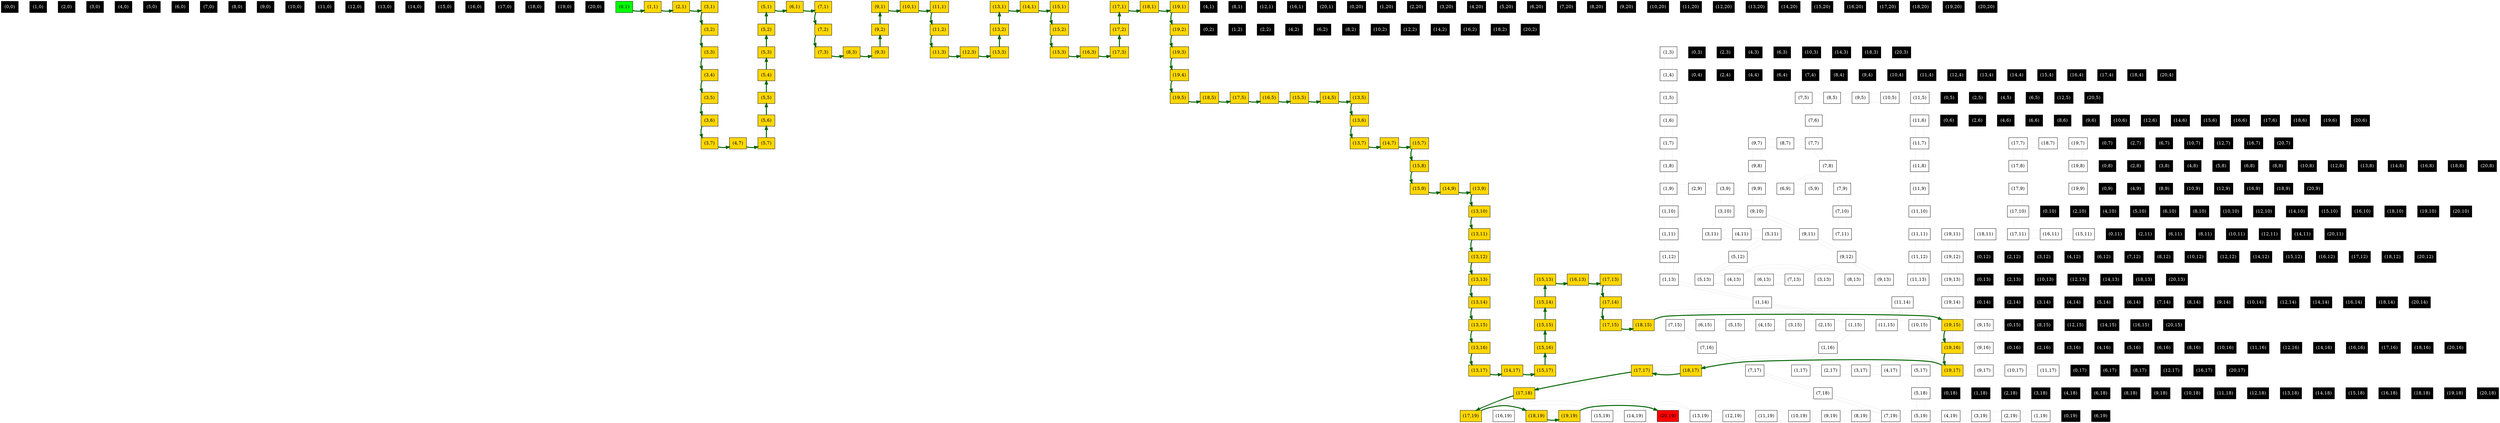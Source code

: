 digraph bfs_maze_path {
rankdir = TB;
node [shape = box, style = filled];
graph [nodesep = 0.5, ranksep = 0.5];

{ rank = same; node_0_0 [label="(0,0)", fillcolor="black", fontcolor="white"]; node_1_0 [label="(1,0)", fillcolor="black", fontcolor="white"]; node_2_0 [label="(2,0)", fillcolor="black", fontcolor="white"]; node_3_0 [label="(3,0)", fillcolor="black", fontcolor="white"]; node_4_0 [label="(4,0)", fillcolor="black", fontcolor="white"]; node_5_0 [label="(5,0)", fillcolor="black", fontcolor="white"]; node_6_0 [label="(6,0)", fillcolor="black", fontcolor="white"]; node_7_0 [label="(7,0)", fillcolor="black", fontcolor="white"]; node_8_0 [label="(8,0)", fillcolor="black", fontcolor="white"]; node_9_0 [label="(9,0)", fillcolor="black", fontcolor="white"]; node_10_0 [label="(10,0)", fillcolor="black", fontcolor="white"]; node_11_0 [label="(11,0)", fillcolor="black", fontcolor="white"]; node_12_0 [label="(12,0)", fillcolor="black", fontcolor="white"]; node_13_0 [label="(13,0)", fillcolor="black", fontcolor="white"]; node_14_0 [label="(14,0)", fillcolor="black", fontcolor="white"]; node_15_0 [label="(15,0)", fillcolor="black", fontcolor="white"]; node_16_0 [label="(16,0)", fillcolor="black", fontcolor="white"]; node_17_0 [label="(17,0)", fillcolor="black", fontcolor="white"]; node_18_0 [label="(18,0)", fillcolor="black", fontcolor="white"]; node_19_0 [label="(19,0)", fillcolor="black", fontcolor="white"]; node_20_0 [label="(20,0)", fillcolor="black", fontcolor="white"]; }
{ rank = same; node_0_1 [label="(0,1)", fillcolor="green", fontcolor="black"]; node_1_1 [label="(1,1)", fillcolor="gold", fontcolor="black"]; node_2_1 [label="(2,1)", fillcolor="gold", fontcolor="black"]; node_3_1 [label="(3,1)", fillcolor="gold", fontcolor="black"]; node_4_1 [label="(4,1)", fillcolor="black", fontcolor="white"]; node_5_1 [label="(5,1)", fillcolor="gold", fontcolor="black"]; node_6_1 [label="(6,1)", fillcolor="gold", fontcolor="black"]; node_7_1 [label="(7,1)", fillcolor="gold", fontcolor="black"]; node_8_1 [label="(8,1)", fillcolor="black", fontcolor="white"]; node_9_1 [label="(9,1)", fillcolor="gold", fontcolor="black"]; node_10_1 [label="(10,1)", fillcolor="gold", fontcolor="black"]; node_11_1 [label="(11,1)", fillcolor="gold", fontcolor="black"]; node_12_1 [label="(12,1)", fillcolor="black", fontcolor="white"]; node_13_1 [label="(13,1)", fillcolor="gold", fontcolor="black"]; node_14_1 [label="(14,1)", fillcolor="gold", fontcolor="black"]; node_15_1 [label="(15,1)", fillcolor="gold", fontcolor="black"]; node_16_1 [label="(16,1)", fillcolor="black", fontcolor="white"]; node_17_1 [label="(17,1)", fillcolor="gold", fontcolor="black"]; node_18_1 [label="(18,1)", fillcolor="gold", fontcolor="black"]; node_19_1 [label="(19,1)", fillcolor="gold", fontcolor="black"]; node_20_1 [label="(20,1)", fillcolor="black", fontcolor="white"]; }
{ rank = same; node_0_2 [label="(0,2)", fillcolor="black", fontcolor="white"]; node_1_2 [label="(1,2)", fillcolor="black", fontcolor="white"]; node_2_2 [label="(2,2)", fillcolor="black", fontcolor="white"]; node_3_2 [label="(3,2)", fillcolor="gold", fontcolor="black"]; node_4_2 [label="(4,2)", fillcolor="black", fontcolor="white"]; node_5_2 [label="(5,2)", fillcolor="gold", fontcolor="black"]; node_6_2 [label="(6,2)", fillcolor="black", fontcolor="white"]; node_7_2 [label="(7,2)", fillcolor="gold", fontcolor="black"]; node_8_2 [label="(8,2)", fillcolor="black", fontcolor="white"]; node_9_2 [label="(9,2)", fillcolor="gold", fontcolor="black"]; node_10_2 [label="(10,2)", fillcolor="black", fontcolor="white"]; node_11_2 [label="(11,2)", fillcolor="gold", fontcolor="black"]; node_12_2 [label="(12,2)", fillcolor="black", fontcolor="white"]; node_13_2 [label="(13,2)", fillcolor="gold", fontcolor="black"]; node_14_2 [label="(14,2)", fillcolor="black", fontcolor="white"]; node_15_2 [label="(15,2)", fillcolor="gold", fontcolor="black"]; node_16_2 [label="(16,2)", fillcolor="black", fontcolor="white"]; node_17_2 [label="(17,2)", fillcolor="gold", fontcolor="black"]; node_18_2 [label="(18,2)", fillcolor="black", fontcolor="white"]; node_19_2 [label="(19,2)", fillcolor="gold", fontcolor="black"]; node_20_2 [label="(20,2)", fillcolor="black", fontcolor="white"]; }
{ rank = same; node_0_3 [label="(0,3)", fillcolor="black", fontcolor="white"]; node_1_3 [label="(1,3)", fillcolor="white", fontcolor="black"]; node_2_3 [label="(2,3)", fillcolor="black", fontcolor="white"]; node_3_3 [label="(3,3)", fillcolor="gold", fontcolor="black"]; node_4_3 [label="(4,3)", fillcolor="black", fontcolor="white"]; node_5_3 [label="(5,3)", fillcolor="gold", fontcolor="black"]; node_6_3 [label="(6,3)", fillcolor="black", fontcolor="white"]; node_7_3 [label="(7,3)", fillcolor="gold", fontcolor="black"]; node_8_3 [label="(8,3)", fillcolor="gold", fontcolor="black"]; node_9_3 [label="(9,3)", fillcolor="gold", fontcolor="black"]; node_10_3 [label="(10,3)", fillcolor="black", fontcolor="white"]; node_11_3 [label="(11,3)", fillcolor="gold", fontcolor="black"]; node_12_3 [label="(12,3)", fillcolor="gold", fontcolor="black"]; node_13_3 [label="(13,3)", fillcolor="gold", fontcolor="black"]; node_14_3 [label="(14,3)", fillcolor="black", fontcolor="white"]; node_15_3 [label="(15,3)", fillcolor="gold", fontcolor="black"]; node_16_3 [label="(16,3)", fillcolor="gold", fontcolor="black"]; node_17_3 [label="(17,3)", fillcolor="gold", fontcolor="black"]; node_18_3 [label="(18,3)", fillcolor="black", fontcolor="white"]; node_19_3 [label="(19,3)", fillcolor="gold", fontcolor="black"]; node_20_3 [label="(20,3)", fillcolor="black", fontcolor="white"]; }
{ rank = same; node_0_4 [label="(0,4)", fillcolor="black", fontcolor="white"]; node_1_4 [label="(1,4)", fillcolor="white", fontcolor="black"]; node_2_4 [label="(2,4)", fillcolor="black", fontcolor="white"]; node_3_4 [label="(3,4)", fillcolor="gold", fontcolor="black"]; node_4_4 [label="(4,4)", fillcolor="black", fontcolor="white"]; node_5_4 [label="(5,4)", fillcolor="gold", fontcolor="black"]; node_6_4 [label="(6,4)", fillcolor="black", fontcolor="white"]; node_7_4 [label="(7,4)", fillcolor="black", fontcolor="white"]; node_8_4 [label="(8,4)", fillcolor="black", fontcolor="white"]; node_9_4 [label="(9,4)", fillcolor="black", fontcolor="white"]; node_10_4 [label="(10,4)", fillcolor="black", fontcolor="white"]; node_11_4 [label="(11,4)", fillcolor="black", fontcolor="white"]; node_12_4 [label="(12,4)", fillcolor="black", fontcolor="white"]; node_13_4 [label="(13,4)", fillcolor="black", fontcolor="white"]; node_14_4 [label="(14,4)", fillcolor="black", fontcolor="white"]; node_15_4 [label="(15,4)", fillcolor="black", fontcolor="white"]; node_16_4 [label="(16,4)", fillcolor="black", fontcolor="white"]; node_17_4 [label="(17,4)", fillcolor="black", fontcolor="white"]; node_18_4 [label="(18,4)", fillcolor="black", fontcolor="white"]; node_19_4 [label="(19,4)", fillcolor="gold", fontcolor="black"]; node_20_4 [label="(20,4)", fillcolor="black", fontcolor="white"]; }
{ rank = same; node_0_5 [label="(0,5)", fillcolor="black", fontcolor="white"]; node_1_5 [label="(1,5)", fillcolor="white", fontcolor="black"]; node_2_5 [label="(2,5)", fillcolor="black", fontcolor="white"]; node_3_5 [label="(3,5)", fillcolor="gold", fontcolor="black"]; node_4_5 [label="(4,5)", fillcolor="black", fontcolor="white"]; node_5_5 [label="(5,5)", fillcolor="gold", fontcolor="black"]; node_6_5 [label="(6,5)", fillcolor="black", fontcolor="white"]; node_7_5 [label="(7,5)", fillcolor="white", fontcolor="black"]; node_8_5 [label="(8,5)", fillcolor="white", fontcolor="black"]; node_9_5 [label="(9,5)", fillcolor="white", fontcolor="black"]; node_10_5 [label="(10,5)", fillcolor="white", fontcolor="black"]; node_11_5 [label="(11,5)", fillcolor="white", fontcolor="black"]; node_12_5 [label="(12,5)", fillcolor="black", fontcolor="white"]; node_13_5 [label="(13,5)", fillcolor="gold", fontcolor="black"]; node_14_5 [label="(14,5)", fillcolor="gold", fontcolor="black"]; node_15_5 [label="(15,5)", fillcolor="gold", fontcolor="black"]; node_16_5 [label="(16,5)", fillcolor="gold", fontcolor="black"]; node_17_5 [label="(17,5)", fillcolor="gold", fontcolor="black"]; node_18_5 [label="(18,5)", fillcolor="gold", fontcolor="black"]; node_19_5 [label="(19,5)", fillcolor="gold", fontcolor="black"]; node_20_5 [label="(20,5)", fillcolor="black", fontcolor="white"]; }
{ rank = same; node_0_6 [label="(0,6)", fillcolor="black", fontcolor="white"]; node_1_6 [label="(1,6)", fillcolor="white", fontcolor="black"]; node_2_6 [label="(2,6)", fillcolor="black", fontcolor="white"]; node_3_6 [label="(3,6)", fillcolor="gold", fontcolor="black"]; node_4_6 [label="(4,6)", fillcolor="black", fontcolor="white"]; node_5_6 [label="(5,6)", fillcolor="gold", fontcolor="black"]; node_6_6 [label="(6,6)", fillcolor="black", fontcolor="white"]; node_7_6 [label="(7,6)", fillcolor="white", fontcolor="black"]; node_8_6 [label="(8,6)", fillcolor="black", fontcolor="white"]; node_9_6 [label="(9,6)", fillcolor="black", fontcolor="white"]; node_10_6 [label="(10,6)", fillcolor="black", fontcolor="white"]; node_11_6 [label="(11,6)", fillcolor="white", fontcolor="black"]; node_12_6 [label="(12,6)", fillcolor="black", fontcolor="white"]; node_13_6 [label="(13,6)", fillcolor="gold", fontcolor="black"]; node_14_6 [label="(14,6)", fillcolor="black", fontcolor="white"]; node_15_6 [label="(15,6)", fillcolor="black", fontcolor="white"]; node_16_6 [label="(16,6)", fillcolor="black", fontcolor="white"]; node_17_6 [label="(17,6)", fillcolor="black", fontcolor="white"]; node_18_6 [label="(18,6)", fillcolor="black", fontcolor="white"]; node_19_6 [label="(19,6)", fillcolor="black", fontcolor="white"]; node_20_6 [label="(20,6)", fillcolor="black", fontcolor="white"]; }
{ rank = same; node_0_7 [label="(0,7)", fillcolor="black", fontcolor="white"]; node_1_7 [label="(1,7)", fillcolor="white", fontcolor="black"]; node_2_7 [label="(2,7)", fillcolor="black", fontcolor="white"]; node_3_7 [label="(3,7)", fillcolor="gold", fontcolor="black"]; node_4_7 [label="(4,7)", fillcolor="gold", fontcolor="black"]; node_5_7 [label="(5,7)", fillcolor="gold", fontcolor="black"]; node_6_7 [label="(6,7)", fillcolor="black", fontcolor="white"]; node_7_7 [label="(7,7)", fillcolor="white", fontcolor="black"]; node_8_7 [label="(8,7)", fillcolor="white", fontcolor="black"]; node_9_7 [label="(9,7)", fillcolor="white", fontcolor="black"]; node_10_7 [label="(10,7)", fillcolor="black", fontcolor="white"]; node_11_7 [label="(11,7)", fillcolor="white", fontcolor="black"]; node_12_7 [label="(12,7)", fillcolor="black", fontcolor="white"]; node_13_7 [label="(13,7)", fillcolor="gold", fontcolor="black"]; node_14_7 [label="(14,7)", fillcolor="gold", fontcolor="black"]; node_15_7 [label="(15,7)", fillcolor="gold", fontcolor="black"]; node_16_7 [label="(16,7)", fillcolor="black", fontcolor="white"]; node_17_7 [label="(17,7)", fillcolor="white", fontcolor="black"]; node_18_7 [label="(18,7)", fillcolor="white", fontcolor="black"]; node_19_7 [label="(19,7)", fillcolor="white", fontcolor="black"]; node_20_7 [label="(20,7)", fillcolor="black", fontcolor="white"]; }
{ rank = same; node_0_8 [label="(0,8)", fillcolor="black", fontcolor="white"]; node_1_8 [label="(1,8)", fillcolor="white", fontcolor="black"]; node_2_8 [label="(2,8)", fillcolor="black", fontcolor="white"]; node_3_8 [label="(3,8)", fillcolor="black", fontcolor="white"]; node_4_8 [label="(4,8)", fillcolor="black", fontcolor="white"]; node_5_8 [label="(5,8)", fillcolor="black", fontcolor="white"]; node_6_8 [label="(6,8)", fillcolor="black", fontcolor="white"]; node_7_8 [label="(7,8)", fillcolor="white", fontcolor="black"]; node_8_8 [label="(8,8)", fillcolor="black", fontcolor="white"]; node_9_8 [label="(9,8)", fillcolor="white", fontcolor="black"]; node_10_8 [label="(10,8)", fillcolor="black", fontcolor="white"]; node_11_8 [label="(11,8)", fillcolor="white", fontcolor="black"]; node_12_8 [label="(12,8)", fillcolor="black", fontcolor="white"]; node_13_8 [label="(13,8)", fillcolor="black", fontcolor="white"]; node_14_8 [label="(14,8)", fillcolor="black", fontcolor="white"]; node_15_8 [label="(15,8)", fillcolor="gold", fontcolor="black"]; node_16_8 [label="(16,8)", fillcolor="black", fontcolor="white"]; node_17_8 [label="(17,8)", fillcolor="white", fontcolor="black"]; node_18_8 [label="(18,8)", fillcolor="black", fontcolor="white"]; node_19_8 [label="(19,8)", fillcolor="white", fontcolor="black"]; node_20_8 [label="(20,8)", fillcolor="black", fontcolor="white"]; }
{ rank = same; node_0_9 [label="(0,9)", fillcolor="black", fontcolor="white"]; node_1_9 [label="(1,9)", fillcolor="white", fontcolor="black"]; node_2_9 [label="(2,9)", fillcolor="white", fontcolor="black"]; node_3_9 [label="(3,9)", fillcolor="white", fontcolor="black"]; node_4_9 [label="(4,9)", fillcolor="black", fontcolor="white"]; node_5_9 [label="(5,9)", fillcolor="white", fontcolor="black"]; node_6_9 [label="(6,9)", fillcolor="white", fontcolor="black"]; node_7_9 [label="(7,9)", fillcolor="white", fontcolor="black"]; node_8_9 [label="(8,9)", fillcolor="black", fontcolor="white"]; node_9_9 [label="(9,9)", fillcolor="white", fontcolor="black"]; node_10_9 [label="(10,9)", fillcolor="black", fontcolor="white"]; node_11_9 [label="(11,9)", fillcolor="white", fontcolor="black"]; node_12_9 [label="(12,9)", fillcolor="black", fontcolor="white"]; node_13_9 [label="(13,9)", fillcolor="gold", fontcolor="black"]; node_14_9 [label="(14,9)", fillcolor="gold", fontcolor="black"]; node_15_9 [label="(15,9)", fillcolor="gold", fontcolor="black"]; node_16_9 [label="(16,9)", fillcolor="black", fontcolor="white"]; node_17_9 [label="(17,9)", fillcolor="white", fontcolor="black"]; node_18_9 [label="(18,9)", fillcolor="black", fontcolor="white"]; node_19_9 [label="(19,9)", fillcolor="white", fontcolor="black"]; node_20_9 [label="(20,9)", fillcolor="black", fontcolor="white"]; }
{ rank = same; node_0_10 [label="(0,10)", fillcolor="black", fontcolor="white"]; node_1_10 [label="(1,10)", fillcolor="white", fontcolor="black"]; node_2_10 [label="(2,10)", fillcolor="black", fontcolor="white"]; node_3_10 [label="(3,10)", fillcolor="white", fontcolor="black"]; node_4_10 [label="(4,10)", fillcolor="black", fontcolor="white"]; node_5_10 [label="(5,10)", fillcolor="black", fontcolor="white"]; node_6_10 [label="(6,10)", fillcolor="black", fontcolor="white"]; node_7_10 [label="(7,10)", fillcolor="white", fontcolor="black"]; node_8_10 [label="(8,10)", fillcolor="black", fontcolor="white"]; node_9_10 [label="(9,10)", fillcolor="white", fontcolor="black"]; node_10_10 [label="(10,10)", fillcolor="black", fontcolor="white"]; node_11_10 [label="(11,10)", fillcolor="white", fontcolor="black"]; node_12_10 [label="(12,10)", fillcolor="black", fontcolor="white"]; node_13_10 [label="(13,10)", fillcolor="gold", fontcolor="black"]; node_14_10 [label="(14,10)", fillcolor="black", fontcolor="white"]; node_15_10 [label="(15,10)", fillcolor="black", fontcolor="white"]; node_16_10 [label="(16,10)", fillcolor="black", fontcolor="white"]; node_17_10 [label="(17,10)", fillcolor="white", fontcolor="black"]; node_18_10 [label="(18,10)", fillcolor="black", fontcolor="white"]; node_19_10 [label="(19,10)", fillcolor="black", fontcolor="white"]; node_20_10 [label="(20,10)", fillcolor="black", fontcolor="white"]; }
{ rank = same; node_0_11 [label="(0,11)", fillcolor="black", fontcolor="white"]; node_1_11 [label="(1,11)", fillcolor="white", fontcolor="black"]; node_2_11 [label="(2,11)", fillcolor="black", fontcolor="white"]; node_3_11 [label="(3,11)", fillcolor="white", fontcolor="black"]; node_4_11 [label="(4,11)", fillcolor="white", fontcolor="black"]; node_5_11 [label="(5,11)", fillcolor="white", fontcolor="black"]; node_6_11 [label="(6,11)", fillcolor="black", fontcolor="white"]; node_7_11 [label="(7,11)", fillcolor="white", fontcolor="black"]; node_8_11 [label="(8,11)", fillcolor="black", fontcolor="white"]; node_9_11 [label="(9,11)", fillcolor="white", fontcolor="black"]; node_10_11 [label="(10,11)", fillcolor="black", fontcolor="white"]; node_11_11 [label="(11,11)", fillcolor="white", fontcolor="black"]; node_12_11 [label="(12,11)", fillcolor="black", fontcolor="white"]; node_13_11 [label="(13,11)", fillcolor="gold", fontcolor="black"]; node_14_11 [label="(14,11)", fillcolor="black", fontcolor="white"]; node_15_11 [label="(15,11)", fillcolor="white", fontcolor="black"]; node_16_11 [label="(16,11)", fillcolor="white", fontcolor="black"]; node_17_11 [label="(17,11)", fillcolor="white", fontcolor="black"]; node_18_11 [label="(18,11)", fillcolor="white", fontcolor="black"]; node_19_11 [label="(19,11)", fillcolor="white", fontcolor="black"]; node_20_11 [label="(20,11)", fillcolor="black", fontcolor="white"]; }
{ rank = same; node_0_12 [label="(0,12)", fillcolor="black", fontcolor="white"]; node_1_12 [label="(1,12)", fillcolor="white", fontcolor="black"]; node_2_12 [label="(2,12)", fillcolor="black", fontcolor="white"]; node_3_12 [label="(3,12)", fillcolor="black", fontcolor="white"]; node_4_12 [label="(4,12)", fillcolor="black", fontcolor="white"]; node_5_12 [label="(5,12)", fillcolor="white", fontcolor="black"]; node_6_12 [label="(6,12)", fillcolor="black", fontcolor="white"]; node_7_12 [label="(7,12)", fillcolor="black", fontcolor="white"]; node_8_12 [label="(8,12)", fillcolor="black", fontcolor="white"]; node_9_12 [label="(9,12)", fillcolor="white", fontcolor="black"]; node_10_12 [label="(10,12)", fillcolor="black", fontcolor="white"]; node_11_12 [label="(11,12)", fillcolor="white", fontcolor="black"]; node_12_12 [label="(12,12)", fillcolor="black", fontcolor="white"]; node_13_12 [label="(13,12)", fillcolor="gold", fontcolor="black"]; node_14_12 [label="(14,12)", fillcolor="black", fontcolor="white"]; node_15_12 [label="(15,12)", fillcolor="black", fontcolor="white"]; node_16_12 [label="(16,12)", fillcolor="black", fontcolor="white"]; node_17_12 [label="(17,12)", fillcolor="black", fontcolor="white"]; node_18_12 [label="(18,12)", fillcolor="black", fontcolor="white"]; node_19_12 [label="(19,12)", fillcolor="white", fontcolor="black"]; node_20_12 [label="(20,12)", fillcolor="black", fontcolor="white"]; }
{ rank = same; node_0_13 [label="(0,13)", fillcolor="black", fontcolor="white"]; node_1_13 [label="(1,13)", fillcolor="white", fontcolor="black"]; node_2_13 [label="(2,13)", fillcolor="black", fontcolor="white"]; node_3_13 [label="(3,13)", fillcolor="white", fontcolor="black"]; node_4_13 [label="(4,13)", fillcolor="white", fontcolor="black"]; node_5_13 [label="(5,13)", fillcolor="white", fontcolor="black"]; node_6_13 [label="(6,13)", fillcolor="white", fontcolor="black"]; node_7_13 [label="(7,13)", fillcolor="white", fontcolor="black"]; node_8_13 [label="(8,13)", fillcolor="white", fontcolor="black"]; node_9_13 [label="(9,13)", fillcolor="white", fontcolor="black"]; node_10_13 [label="(10,13)", fillcolor="black", fontcolor="white"]; node_11_13 [label="(11,13)", fillcolor="white", fontcolor="black"]; node_12_13 [label="(12,13)", fillcolor="black", fontcolor="white"]; node_13_13 [label="(13,13)", fillcolor="gold", fontcolor="black"]; node_14_13 [label="(14,13)", fillcolor="black", fontcolor="white"]; node_15_13 [label="(15,13)", fillcolor="gold", fontcolor="black"]; node_16_13 [label="(16,13)", fillcolor="gold", fontcolor="black"]; node_17_13 [label="(17,13)", fillcolor="gold", fontcolor="black"]; node_18_13 [label="(18,13)", fillcolor="black", fontcolor="white"]; node_19_13 [label="(19,13)", fillcolor="white", fontcolor="black"]; node_20_13 [label="(20,13)", fillcolor="black", fontcolor="white"]; }
{ rank = same; node_0_14 [label="(0,14)", fillcolor="black", fontcolor="white"]; node_1_14 [label="(1,14)", fillcolor="white", fontcolor="black"]; node_2_14 [label="(2,14)", fillcolor="black", fontcolor="white"]; node_3_14 [label="(3,14)", fillcolor="black", fontcolor="white"]; node_4_14 [label="(4,14)", fillcolor="black", fontcolor="white"]; node_5_14 [label="(5,14)", fillcolor="black", fontcolor="white"]; node_6_14 [label="(6,14)", fillcolor="black", fontcolor="white"]; node_7_14 [label="(7,14)", fillcolor="black", fontcolor="white"]; node_8_14 [label="(8,14)", fillcolor="black", fontcolor="white"]; node_9_14 [label="(9,14)", fillcolor="black", fontcolor="white"]; node_10_14 [label="(10,14)", fillcolor="black", fontcolor="white"]; node_11_14 [label="(11,14)", fillcolor="white", fontcolor="black"]; node_12_14 [label="(12,14)", fillcolor="black", fontcolor="white"]; node_13_14 [label="(13,14)", fillcolor="gold", fontcolor="black"]; node_14_14 [label="(14,14)", fillcolor="black", fontcolor="white"]; node_15_14 [label="(15,14)", fillcolor="gold", fontcolor="black"]; node_16_14 [label="(16,14)", fillcolor="black", fontcolor="white"]; node_17_14 [label="(17,14)", fillcolor="gold", fontcolor="black"]; node_18_14 [label="(18,14)", fillcolor="black", fontcolor="white"]; node_19_14 [label="(19,14)", fillcolor="white", fontcolor="black"]; node_20_14 [label="(20,14)", fillcolor="black", fontcolor="white"]; }
{ rank = same; node_0_15 [label="(0,15)", fillcolor="black", fontcolor="white"]; node_1_15 [label="(1,15)", fillcolor="white", fontcolor="black"]; node_2_15 [label="(2,15)", fillcolor="white", fontcolor="black"]; node_3_15 [label="(3,15)", fillcolor="white", fontcolor="black"]; node_4_15 [label="(4,15)", fillcolor="white", fontcolor="black"]; node_5_15 [label="(5,15)", fillcolor="white", fontcolor="black"]; node_6_15 [label="(6,15)", fillcolor="white", fontcolor="black"]; node_7_15 [label="(7,15)", fillcolor="white", fontcolor="black"]; node_8_15 [label="(8,15)", fillcolor="black", fontcolor="white"]; node_9_15 [label="(9,15)", fillcolor="white", fontcolor="black"]; node_10_15 [label="(10,15)", fillcolor="white", fontcolor="black"]; node_11_15 [label="(11,15)", fillcolor="white", fontcolor="black"]; node_12_15 [label="(12,15)", fillcolor="black", fontcolor="white"]; node_13_15 [label="(13,15)", fillcolor="gold", fontcolor="black"]; node_14_15 [label="(14,15)", fillcolor="black", fontcolor="white"]; node_15_15 [label="(15,15)", fillcolor="gold", fontcolor="black"]; node_16_15 [label="(16,15)", fillcolor="black", fontcolor="white"]; node_17_15 [label="(17,15)", fillcolor="gold", fontcolor="black"]; node_18_15 [label="(18,15)", fillcolor="gold", fontcolor="black"]; node_19_15 [label="(19,15)", fillcolor="gold", fontcolor="black"]; node_20_15 [label="(20,15)", fillcolor="black", fontcolor="white"]; }
{ rank = same; node_0_16 [label="(0,16)", fillcolor="black", fontcolor="white"]; node_1_16 [label="(1,16)", fillcolor="white", fontcolor="black"]; node_2_16 [label="(2,16)", fillcolor="black", fontcolor="white"]; node_3_16 [label="(3,16)", fillcolor="black", fontcolor="white"]; node_4_16 [label="(4,16)", fillcolor="black", fontcolor="white"]; node_5_16 [label="(5,16)", fillcolor="black", fontcolor="white"]; node_6_16 [label="(6,16)", fillcolor="black", fontcolor="white"]; node_7_16 [label="(7,16)", fillcolor="white", fontcolor="black"]; node_8_16 [label="(8,16)", fillcolor="black", fontcolor="white"]; node_9_16 [label="(9,16)", fillcolor="white", fontcolor="black"]; node_10_16 [label="(10,16)", fillcolor="black", fontcolor="white"]; node_11_16 [label="(11,16)", fillcolor="black", fontcolor="white"]; node_12_16 [label="(12,16)", fillcolor="black", fontcolor="white"]; node_13_16 [label="(13,16)", fillcolor="gold", fontcolor="black"]; node_14_16 [label="(14,16)", fillcolor="black", fontcolor="white"]; node_15_16 [label="(15,16)", fillcolor="gold", fontcolor="black"]; node_16_16 [label="(16,16)", fillcolor="black", fontcolor="white"]; node_17_16 [label="(17,16)", fillcolor="black", fontcolor="white"]; node_18_16 [label="(18,16)", fillcolor="black", fontcolor="white"]; node_19_16 [label="(19,16)", fillcolor="gold", fontcolor="black"]; node_20_16 [label="(20,16)", fillcolor="black", fontcolor="white"]; }
{ rank = same; node_0_17 [label="(0,17)", fillcolor="black", fontcolor="white"]; node_1_17 [label="(1,17)", fillcolor="white", fontcolor="black"]; node_2_17 [label="(2,17)", fillcolor="white", fontcolor="black"]; node_3_17 [label="(3,17)", fillcolor="white", fontcolor="black"]; node_4_17 [label="(4,17)", fillcolor="white", fontcolor="black"]; node_5_17 [label="(5,17)", fillcolor="white", fontcolor="black"]; node_6_17 [label="(6,17)", fillcolor="black", fontcolor="white"]; node_7_17 [label="(7,17)", fillcolor="white", fontcolor="black"]; node_8_17 [label="(8,17)", fillcolor="black", fontcolor="white"]; node_9_17 [label="(9,17)", fillcolor="white", fontcolor="black"]; node_10_17 [label="(10,17)", fillcolor="white", fontcolor="black"]; node_11_17 [label="(11,17)", fillcolor="white", fontcolor="black"]; node_12_17 [label="(12,17)", fillcolor="black", fontcolor="white"]; node_13_17 [label="(13,17)", fillcolor="gold", fontcolor="black"]; node_14_17 [label="(14,17)", fillcolor="gold", fontcolor="black"]; node_15_17 [label="(15,17)", fillcolor="gold", fontcolor="black"]; node_16_17 [label="(16,17)", fillcolor="black", fontcolor="white"]; node_17_17 [label="(17,17)", fillcolor="gold", fontcolor="black"]; node_18_17 [label="(18,17)", fillcolor="gold", fontcolor="black"]; node_19_17 [label="(19,17)", fillcolor="gold", fontcolor="black"]; node_20_17 [label="(20,17)", fillcolor="black", fontcolor="white"]; }
{ rank = same; node_0_18 [label="(0,18)", fillcolor="black", fontcolor="white"]; node_1_18 [label="(1,18)", fillcolor="black", fontcolor="white"]; node_2_18 [label="(2,18)", fillcolor="black", fontcolor="white"]; node_3_18 [label="(3,18)", fillcolor="black", fontcolor="white"]; node_4_18 [label="(4,18)", fillcolor="black", fontcolor="white"]; node_5_18 [label="(5,18)", fillcolor="white", fontcolor="black"]; node_6_18 [label="(6,18)", fillcolor="black", fontcolor="white"]; node_7_18 [label="(7,18)", fillcolor="white", fontcolor="black"]; node_8_18 [label="(8,18)", fillcolor="black", fontcolor="white"]; node_9_18 [label="(9,18)", fillcolor="black", fontcolor="white"]; node_10_18 [label="(10,18)", fillcolor="black", fontcolor="white"]; node_11_18 [label="(11,18)", fillcolor="black", fontcolor="white"]; node_12_18 [label="(12,18)", fillcolor="black", fontcolor="white"]; node_13_18 [label="(13,18)", fillcolor="black", fontcolor="white"]; node_14_18 [label="(14,18)", fillcolor="black", fontcolor="white"]; node_15_18 [label="(15,18)", fillcolor="black", fontcolor="white"]; node_16_18 [label="(16,18)", fillcolor="black", fontcolor="white"]; node_17_18 [label="(17,18)", fillcolor="gold", fontcolor="black"]; node_18_18 [label="(18,18)", fillcolor="black", fontcolor="white"]; node_19_18 [label="(19,18)", fillcolor="black", fontcolor="white"]; node_20_18 [label="(20,18)", fillcolor="black", fontcolor="white"]; }
{ rank = same; node_0_19 [label="(0,19)", fillcolor="black", fontcolor="white"]; node_1_19 [label="(1,19)", fillcolor="white", fontcolor="black"]; node_2_19 [label="(2,19)", fillcolor="white", fontcolor="black"]; node_3_19 [label="(3,19)", fillcolor="white", fontcolor="black"]; node_4_19 [label="(4,19)", fillcolor="white", fontcolor="black"]; node_5_19 [label="(5,19)", fillcolor="white", fontcolor="black"]; node_6_19 [label="(6,19)", fillcolor="black", fontcolor="white"]; node_7_19 [label="(7,19)", fillcolor="white", fontcolor="black"]; node_8_19 [label="(8,19)", fillcolor="white", fontcolor="black"]; node_9_19 [label="(9,19)", fillcolor="white", fontcolor="black"]; node_10_19 [label="(10,19)", fillcolor="white", fontcolor="black"]; node_11_19 [label="(11,19)", fillcolor="white", fontcolor="black"]; node_12_19 [label="(12,19)", fillcolor="white", fontcolor="black"]; node_13_19 [label="(13,19)", fillcolor="white", fontcolor="black"]; node_14_19 [label="(14,19)", fillcolor="white", fontcolor="black"]; node_15_19 [label="(15,19)", fillcolor="white", fontcolor="black"]; node_16_19 [label="(16,19)", fillcolor="white", fontcolor="black"]; node_17_19 [label="(17,19)", fillcolor="gold", fontcolor="black"]; node_18_19 [label="(18,19)", fillcolor="gold", fontcolor="black"]; node_19_19 [label="(19,19)", fillcolor="gold", fontcolor="black"]; node_20_19 [label="(20,19)", fillcolor="red", fontcolor="black"]; }
{ rank = same; node_0_20 [label="(0,20)", fillcolor="black", fontcolor="white"]; node_1_20 [label="(1,20)", fillcolor="black", fontcolor="white"]; node_2_20 [label="(2,20)", fillcolor="black", fontcolor="white"]; node_3_20 [label="(3,20)", fillcolor="black", fontcolor="white"]; node_4_20 [label="(4,20)", fillcolor="black", fontcolor="white"]; node_5_20 [label="(5,20)", fillcolor="black", fontcolor="white"]; node_6_20 [label="(6,20)", fillcolor="black", fontcolor="white"]; node_7_20 [label="(7,20)", fillcolor="black", fontcolor="white"]; node_8_20 [label="(8,20)", fillcolor="black", fontcolor="white"]; node_9_20 [label="(9,20)", fillcolor="black", fontcolor="white"]; node_10_20 [label="(10,20)", fillcolor="black", fontcolor="white"]; node_11_20 [label="(11,20)", fillcolor="black", fontcolor="white"]; node_12_20 [label="(12,20)", fillcolor="black", fontcolor="white"]; node_13_20 [label="(13,20)", fillcolor="black", fontcolor="white"]; node_14_20 [label="(14,20)", fillcolor="black", fontcolor="white"]; node_15_20 [label="(15,20)", fillcolor="black", fontcolor="white"]; node_16_20 [label="(16,20)", fillcolor="black", fontcolor="white"]; node_17_20 [label="(17,20)", fillcolor="black", fontcolor="white"]; node_18_20 [label="(18,20)", fillcolor="black", fontcolor="white"]; node_19_20 [label="(19,20)", fillcolor="black", fontcolor="white"]; node_20_20 [label="(20,20)", fillcolor="black", fontcolor="white"]; }

edge [color="darkgreen", penwidth=3.0, dir="forward"];
node_0_1 -> node_1_1;
node_1_1 -> node_2_1;
node_2_1 -> node_3_1;
node_3_1 -> node_3_2;
node_3_2 -> node_3_3;
node_3_3 -> node_3_4;
node_3_4 -> node_3_5;
node_3_5 -> node_3_6;
node_3_6 -> node_3_7;
node_3_7 -> node_4_7;
node_4_7 -> node_5_7;
node_5_7 -> node_5_6;
node_5_6 -> node_5_5;
node_5_5 -> node_5_4;
node_5_4 -> node_5_3;
node_5_3 -> node_5_2;
node_5_2 -> node_5_1;
node_5_1 -> node_6_1;
node_6_1 -> node_7_1;
node_7_1 -> node_7_2;
node_7_2 -> node_7_3;
node_7_3 -> node_8_3;
node_8_3 -> node_9_3;
node_9_3 -> node_9_2;
node_9_2 -> node_9_1;
node_9_1 -> node_10_1;
node_10_1 -> node_11_1;
node_11_1 -> node_11_2;
node_11_2 -> node_11_3;
node_11_3 -> node_12_3;
node_12_3 -> node_13_3;
node_13_3 -> node_13_2;
node_13_2 -> node_13_1;
node_13_1 -> node_14_1;
node_14_1 -> node_15_1;
node_15_1 -> node_15_2;
node_15_2 -> node_15_3;
node_15_3 -> node_16_3;
node_16_3 -> node_17_3;
node_17_3 -> node_17_2;
node_17_2 -> node_17_1;
node_17_1 -> node_18_1;
node_18_1 -> node_19_1;
node_19_1 -> node_19_2;
node_19_2 -> node_19_3;
node_19_3 -> node_19_4;
node_19_4 -> node_19_5;
node_19_5 -> node_18_5;
node_18_5 -> node_17_5;
node_17_5 -> node_16_5;
node_16_5 -> node_15_5;
node_15_5 -> node_14_5;
node_14_5 -> node_13_5;
node_13_5 -> node_13_6;
node_13_6 -> node_13_7;
node_13_7 -> node_14_7;
node_14_7 -> node_15_7;
node_15_7 -> node_15_8;
node_15_8 -> node_15_9;
node_15_9 -> node_14_9;
node_14_9 -> node_13_9;
node_13_9 -> node_13_10;
node_13_10 -> node_13_11;
node_13_11 -> node_13_12;
node_13_12 -> node_13_13;
node_13_13 -> node_13_14;
node_13_14 -> node_13_15;
node_13_15 -> node_13_16;
node_13_16 -> node_13_17;
node_13_17 -> node_14_17;
node_14_17 -> node_15_17;
node_15_17 -> node_15_16;
node_15_16 -> node_15_15;
node_15_15 -> node_15_14;
node_15_14 -> node_15_13;
node_15_13 -> node_16_13;
node_16_13 -> node_17_13;
node_17_13 -> node_17_14;
node_17_14 -> node_17_15;
node_17_15 -> node_18_15;
node_18_15 -> node_19_15;
node_19_15 -> node_19_16;
node_19_16 -> node_19_17;
node_19_17 -> node_18_17;
node_18_17 -> node_17_17;
node_17_17 -> node_17_18;
node_17_18 -> node_17_19;
node_17_19 -> node_18_19;
node_18_19 -> node_19_19;
node_19_19 -> node_20_19;
edge [color="lightgray", penwidth=0.5, dir="none"];
node_0_1 -> node_1_1;
node_1_1 -> node_2_1;
node_1_1 -> node_0_1;
node_2_1 -> node_3_1;
node_2_1 -> node_1_1;
node_3_1 -> node_3_2;
node_3_1 -> node_2_1;
node_5_1 -> node_6_1;
node_5_1 -> node_5_2;
node_6_1 -> node_7_1;
node_6_1 -> node_5_1;
node_7_1 -> node_7_2;
node_7_1 -> node_6_1;
node_9_1 -> node_10_1;
node_9_1 -> node_9_2;
node_10_1 -> node_11_1;
node_10_1 -> node_9_1;
node_11_1 -> node_11_2;
node_11_1 -> node_10_1;
node_13_1 -> node_14_1;
node_13_1 -> node_13_2;
node_14_1 -> node_15_1;
node_14_1 -> node_13_1;
node_15_1 -> node_15_2;
node_15_1 -> node_14_1;
node_17_1 -> node_18_1;
node_17_1 -> node_17_2;
node_18_1 -> node_19_1;
node_18_1 -> node_17_1;
node_19_1 -> node_19_2;
node_19_1 -> node_18_1;
node_3_2 -> node_3_1;
node_3_2 -> node_3_3;
node_5_2 -> node_5_1;
node_5_2 -> node_5_3;
node_7_2 -> node_7_1;
node_7_2 -> node_7_3;
node_9_2 -> node_9_1;
node_9_2 -> node_9_3;
node_11_2 -> node_11_1;
node_11_2 -> node_11_3;
node_13_2 -> node_13_1;
node_13_2 -> node_13_3;
node_15_2 -> node_15_1;
node_15_2 -> node_15_3;
node_17_2 -> node_17_1;
node_17_2 -> node_17_3;
node_19_2 -> node_19_1;
node_19_2 -> node_19_3;
node_1_3 -> node_1_4;
node_3_3 -> node_3_2;
node_3_3 -> node_3_4;
node_5_3 -> node_5_2;
node_5_3 -> node_5_4;
node_7_3 -> node_7_2;
node_7_3 -> node_8_3;
node_8_3 -> node_9_3;
node_8_3 -> node_7_3;
node_9_3 -> node_9_2;
node_9_3 -> node_8_3;
node_11_3 -> node_11_2;
node_11_3 -> node_12_3;
node_12_3 -> node_13_3;
node_12_3 -> node_11_3;
node_13_3 -> node_13_2;
node_13_3 -> node_12_3;
node_15_3 -> node_15_2;
node_15_3 -> node_16_3;
node_16_3 -> node_17_3;
node_16_3 -> node_15_3;
node_17_3 -> node_17_2;
node_17_3 -> node_16_3;
node_19_3 -> node_19_2;
node_19_3 -> node_19_4;
node_1_4 -> node_1_3;
node_1_4 -> node_1_5;
node_3_4 -> node_3_3;
node_3_4 -> node_3_5;
node_5_4 -> node_5_3;
node_5_4 -> node_5_5;
node_19_4 -> node_19_3;
node_19_4 -> node_19_5;
node_1_5 -> node_1_4;
node_1_5 -> node_1_6;
node_3_5 -> node_3_4;
node_3_5 -> node_3_6;
node_5_5 -> node_5_4;
node_5_5 -> node_5_6;
node_7_5 -> node_8_5;
node_7_5 -> node_7_6;
node_8_5 -> node_9_5;
node_8_5 -> node_7_5;
node_9_5 -> node_10_5;
node_9_5 -> node_8_5;
node_10_5 -> node_11_5;
node_10_5 -> node_9_5;
node_11_5 -> node_11_6;
node_11_5 -> node_10_5;
node_13_5 -> node_14_5;
node_13_5 -> node_13_6;
node_14_5 -> node_15_5;
node_14_5 -> node_13_5;
node_15_5 -> node_16_5;
node_15_5 -> node_14_5;
node_16_5 -> node_17_5;
node_16_5 -> node_15_5;
node_17_5 -> node_18_5;
node_17_5 -> node_16_5;
node_18_5 -> node_19_5;
node_18_5 -> node_17_5;
node_19_5 -> node_19_4;
node_19_5 -> node_18_5;
node_1_6 -> node_1_5;
node_1_6 -> node_1_7;
node_3_6 -> node_3_5;
node_3_6 -> node_3_7;
node_5_6 -> node_5_5;
node_5_6 -> node_5_7;
node_7_6 -> node_7_5;
node_7_6 -> node_7_7;
node_11_6 -> node_11_5;
node_11_6 -> node_11_7;
node_13_6 -> node_13_5;
node_13_6 -> node_13_7;
node_1_7 -> node_1_6;
node_1_7 -> node_1_8;
node_3_7 -> node_3_6;
node_3_7 -> node_4_7;
node_4_7 -> node_5_7;
node_4_7 -> node_3_7;
node_5_7 -> node_5_6;
node_5_7 -> node_4_7;
node_7_7 -> node_7_6;
node_7_7 -> node_8_7;
node_7_7 -> node_7_8;
node_8_7 -> node_9_7;
node_8_7 -> node_7_7;
node_9_7 -> node_9_8;
node_9_7 -> node_8_7;
node_11_7 -> node_11_6;
node_11_7 -> node_11_8;
node_13_7 -> node_13_6;
node_13_7 -> node_14_7;
node_14_7 -> node_15_7;
node_14_7 -> node_13_7;
node_15_7 -> node_15_8;
node_15_7 -> node_14_7;
node_17_7 -> node_18_7;
node_17_7 -> node_17_8;
node_18_7 -> node_19_7;
node_18_7 -> node_17_7;
node_19_7 -> node_19_8;
node_19_7 -> node_18_7;
node_1_8 -> node_1_7;
node_1_8 -> node_1_9;
node_7_8 -> node_7_7;
node_7_8 -> node_7_9;
node_9_8 -> node_9_7;
node_9_8 -> node_9_9;
node_11_8 -> node_11_7;
node_11_8 -> node_11_9;
node_15_8 -> node_15_7;
node_15_8 -> node_15_9;
node_17_8 -> node_17_7;
node_17_8 -> node_17_9;
node_19_8 -> node_19_7;
node_19_8 -> node_19_9;
node_1_9 -> node_1_8;
node_1_9 -> node_2_9;
node_1_9 -> node_1_10;
node_2_9 -> node_3_9;
node_2_9 -> node_1_9;
node_3_9 -> node_3_10;
node_3_9 -> node_2_9;
node_5_9 -> node_6_9;
node_6_9 -> node_7_9;
node_6_9 -> node_5_9;
node_7_9 -> node_7_8;
node_7_9 -> node_7_10;
node_7_9 -> node_6_9;
node_9_9 -> node_9_8;
node_9_9 -> node_9_10;
node_11_9 -> node_11_8;
node_11_9 -> node_11_10;
node_13_9 -> node_14_9;
node_13_9 -> node_13_10;
node_14_9 -> node_15_9;
node_14_9 -> node_13_9;
node_15_9 -> node_15_8;
node_15_9 -> node_14_9;
node_17_9 -> node_17_8;
node_17_9 -> node_17_10;
node_19_9 -> node_19_8;
node_1_10 -> node_1_9;
node_1_10 -> node_1_11;
node_3_10 -> node_3_9;
node_3_10 -> node_3_11;
node_7_10 -> node_7_9;
node_7_10 -> node_7_11;
node_9_10 -> node_9_9;
node_9_10 -> node_9_11;
node_11_10 -> node_11_9;
node_11_10 -> node_11_11;
node_13_10 -> node_13_9;
node_13_10 -> node_13_11;
node_17_10 -> node_17_9;
node_17_10 -> node_17_11;
node_1_11 -> node_1_10;
node_1_11 -> node_1_12;
node_3_11 -> node_3_10;
node_3_11 -> node_4_11;
node_4_11 -> node_5_11;
node_4_11 -> node_3_11;
node_5_11 -> node_5_12;
node_5_11 -> node_4_11;
node_7_11 -> node_7_10;
node_9_11 -> node_9_10;
node_9_11 -> node_9_12;
node_11_11 -> node_11_10;
node_11_11 -> node_11_12;
node_13_11 -> node_13_10;
node_13_11 -> node_13_12;
node_15_11 -> node_16_11;
node_16_11 -> node_17_11;
node_16_11 -> node_15_11;
node_17_11 -> node_17_10;
node_17_11 -> node_18_11;
node_17_11 -> node_16_11;
node_18_11 -> node_19_11;
node_18_11 -> node_17_11;
node_19_11 -> node_19_12;
node_19_11 -> node_18_11;
node_1_12 -> node_1_11;
node_1_12 -> node_1_13;
node_5_12 -> node_5_11;
node_5_12 -> node_5_13;
node_9_12 -> node_9_11;
node_9_12 -> node_9_13;
node_11_12 -> node_11_11;
node_11_12 -> node_11_13;
node_13_12 -> node_13_11;
node_13_12 -> node_13_13;
node_19_12 -> node_19_11;
node_19_12 -> node_19_13;
node_1_13 -> node_1_12;
node_1_13 -> node_1_14;
node_3_13 -> node_4_13;
node_4_13 -> node_5_13;
node_4_13 -> node_3_13;
node_5_13 -> node_5_12;
node_5_13 -> node_6_13;
node_5_13 -> node_4_13;
node_6_13 -> node_7_13;
node_6_13 -> node_5_13;
node_7_13 -> node_8_13;
node_7_13 -> node_6_13;
node_8_13 -> node_9_13;
node_8_13 -> node_7_13;
node_9_13 -> node_9_12;
node_9_13 -> node_8_13;
node_11_13 -> node_11_12;
node_11_13 -> node_11_14;
node_13_13 -> node_13_12;
node_13_13 -> node_13_14;
node_15_13 -> node_16_13;
node_15_13 -> node_15_14;
node_16_13 -> node_17_13;
node_16_13 -> node_15_13;
node_17_13 -> node_17_14;
node_17_13 -> node_16_13;
node_19_13 -> node_19_12;
node_19_13 -> node_19_14;
node_1_14 -> node_1_13;
node_1_14 -> node_1_15;
node_11_14 -> node_11_13;
node_11_14 -> node_11_15;
node_13_14 -> node_13_13;
node_13_14 -> node_13_15;
node_15_14 -> node_15_13;
node_15_14 -> node_15_15;
node_17_14 -> node_17_13;
node_17_14 -> node_17_15;
node_19_14 -> node_19_13;
node_19_14 -> node_19_15;
node_1_15 -> node_1_14;
node_1_15 -> node_2_15;
node_1_15 -> node_1_16;
node_2_15 -> node_3_15;
node_2_15 -> node_1_15;
node_3_15 -> node_4_15;
node_3_15 -> node_2_15;
node_4_15 -> node_5_15;
node_4_15 -> node_3_15;
node_5_15 -> node_6_15;
node_5_15 -> node_4_15;
node_6_15 -> node_7_15;
node_6_15 -> node_5_15;
node_7_15 -> node_7_16;
node_7_15 -> node_6_15;
node_9_15 -> node_10_15;
node_9_15 -> node_9_16;
node_10_15 -> node_11_15;
node_10_15 -> node_9_15;
node_11_15 -> node_11_14;
node_11_15 -> node_10_15;
node_13_15 -> node_13_14;
node_13_15 -> node_13_16;
node_15_15 -> node_15_14;
node_15_15 -> node_15_16;
node_17_15 -> node_17_14;
node_17_15 -> node_18_15;
node_18_15 -> node_19_15;
node_18_15 -> node_17_15;
node_19_15 -> node_19_14;
node_19_15 -> node_19_16;
node_19_15 -> node_18_15;
node_1_16 -> node_1_15;
node_1_16 -> node_1_17;
node_7_16 -> node_7_15;
node_7_16 -> node_7_17;
node_9_16 -> node_9_15;
node_9_16 -> node_9_17;
node_13_16 -> node_13_15;
node_13_16 -> node_13_17;
node_15_16 -> node_15_15;
node_15_16 -> node_15_17;
node_19_16 -> node_19_15;
node_19_16 -> node_19_17;
node_1_17 -> node_1_16;
node_1_17 -> node_2_17;
node_2_17 -> node_3_17;
node_2_17 -> node_1_17;
node_3_17 -> node_4_17;
node_3_17 -> node_2_17;
node_4_17 -> node_5_17;
node_4_17 -> node_3_17;
node_5_17 -> node_5_18;
node_5_17 -> node_4_17;
node_7_17 -> node_7_16;
node_7_17 -> node_7_18;
node_9_17 -> node_9_16;
node_9_17 -> node_10_17;
node_10_17 -> node_11_17;
node_10_17 -> node_9_17;
node_11_17 -> node_10_17;
node_13_17 -> node_13_16;
node_13_17 -> node_14_17;
node_14_17 -> node_15_17;
node_14_17 -> node_13_17;
node_15_17 -> node_15_16;
node_15_17 -> node_14_17;
node_17_17 -> node_18_17;
node_17_17 -> node_17_18;
node_18_17 -> node_19_17;
node_18_17 -> node_17_17;
node_19_17 -> node_19_16;
node_19_17 -> node_18_17;
node_5_18 -> node_5_17;
node_5_18 -> node_5_19;
node_7_18 -> node_7_17;
node_7_18 -> node_7_19;
node_17_18 -> node_17_17;
node_17_18 -> node_17_19;
node_1_19 -> node_2_19;
node_2_19 -> node_3_19;
node_2_19 -> node_1_19;
node_3_19 -> node_4_19;
node_3_19 -> node_2_19;
node_4_19 -> node_5_19;
node_4_19 -> node_3_19;
node_5_19 -> node_5_18;
node_5_19 -> node_4_19;
node_7_19 -> node_7_18;
node_7_19 -> node_8_19;
node_8_19 -> node_9_19;
node_8_19 -> node_7_19;
node_9_19 -> node_10_19;
node_9_19 -> node_8_19;
node_10_19 -> node_11_19;
node_10_19 -> node_9_19;
node_11_19 -> node_12_19;
node_11_19 -> node_10_19;
node_12_19 -> node_13_19;
node_12_19 -> node_11_19;
node_13_19 -> node_14_19;
node_13_19 -> node_12_19;
node_14_19 -> node_15_19;
node_14_19 -> node_13_19;
node_15_19 -> node_16_19;
node_15_19 -> node_14_19;
node_16_19 -> node_17_19;
node_16_19 -> node_15_19;
node_17_19 -> node_17_18;
node_17_19 -> node_18_19;
node_17_19 -> node_16_19;
node_18_19 -> node_19_19;
node_18_19 -> node_17_19;
node_19_19 -> node_20_19;
node_19_19 -> node_18_19;
node_20_19 -> node_19_19;
}